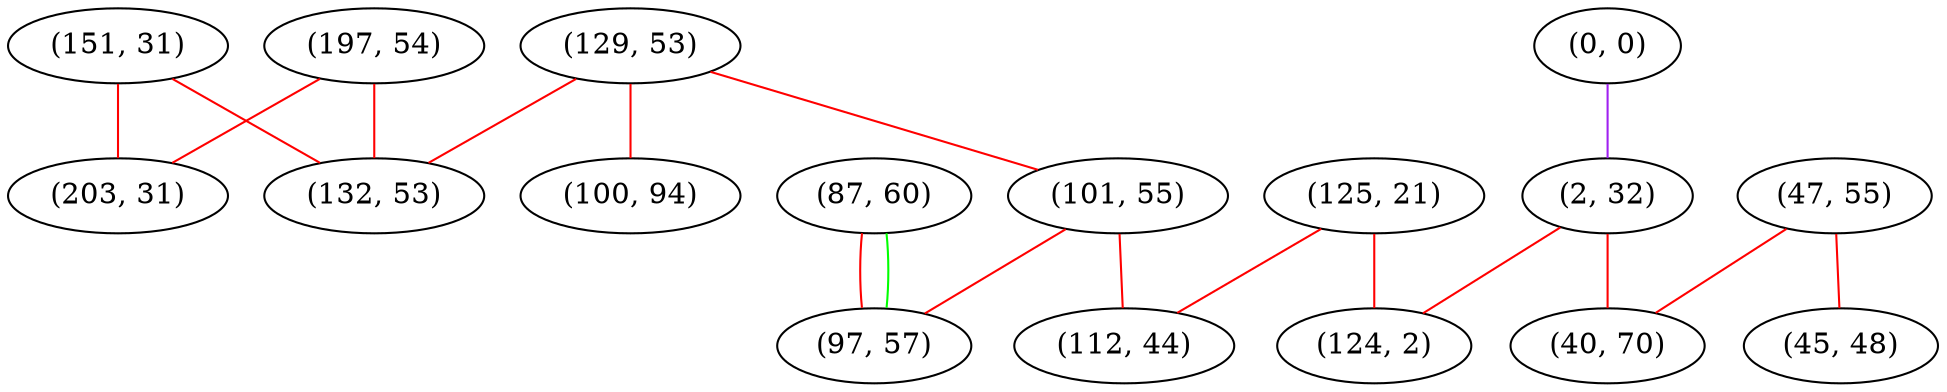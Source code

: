 graph "" {
"(151, 31)";
"(129, 53)";
"(0, 0)";
"(197, 54)";
"(47, 55)";
"(2, 32)";
"(87, 60)";
"(203, 31)";
"(125, 21)";
"(45, 48)";
"(100, 94)";
"(124, 2)";
"(132, 53)";
"(40, 70)";
"(101, 55)";
"(97, 57)";
"(112, 44)";
"(151, 31)" -- "(132, 53)"  [color=red, key=0, weight=1];
"(151, 31)" -- "(203, 31)"  [color=red, key=0, weight=1];
"(129, 53)" -- "(132, 53)"  [color=red, key=0, weight=1];
"(129, 53)" -- "(101, 55)"  [color=red, key=0, weight=1];
"(129, 53)" -- "(100, 94)"  [color=red, key=0, weight=1];
"(0, 0)" -- "(2, 32)"  [color=purple, key=0, weight=4];
"(197, 54)" -- "(132, 53)"  [color=red, key=0, weight=1];
"(197, 54)" -- "(203, 31)"  [color=red, key=0, weight=1];
"(47, 55)" -- "(40, 70)"  [color=red, key=0, weight=1];
"(47, 55)" -- "(45, 48)"  [color=red, key=0, weight=1];
"(2, 32)" -- "(40, 70)"  [color=red, key=0, weight=1];
"(2, 32)" -- "(124, 2)"  [color=red, key=0, weight=1];
"(87, 60)" -- "(97, 57)"  [color=red, key=0, weight=1];
"(87, 60)" -- "(97, 57)"  [color=green, key=1, weight=2];
"(125, 21)" -- "(124, 2)"  [color=red, key=0, weight=1];
"(125, 21)" -- "(112, 44)"  [color=red, key=0, weight=1];
"(101, 55)" -- "(97, 57)"  [color=red, key=0, weight=1];
"(101, 55)" -- "(112, 44)"  [color=red, key=0, weight=1];
}
